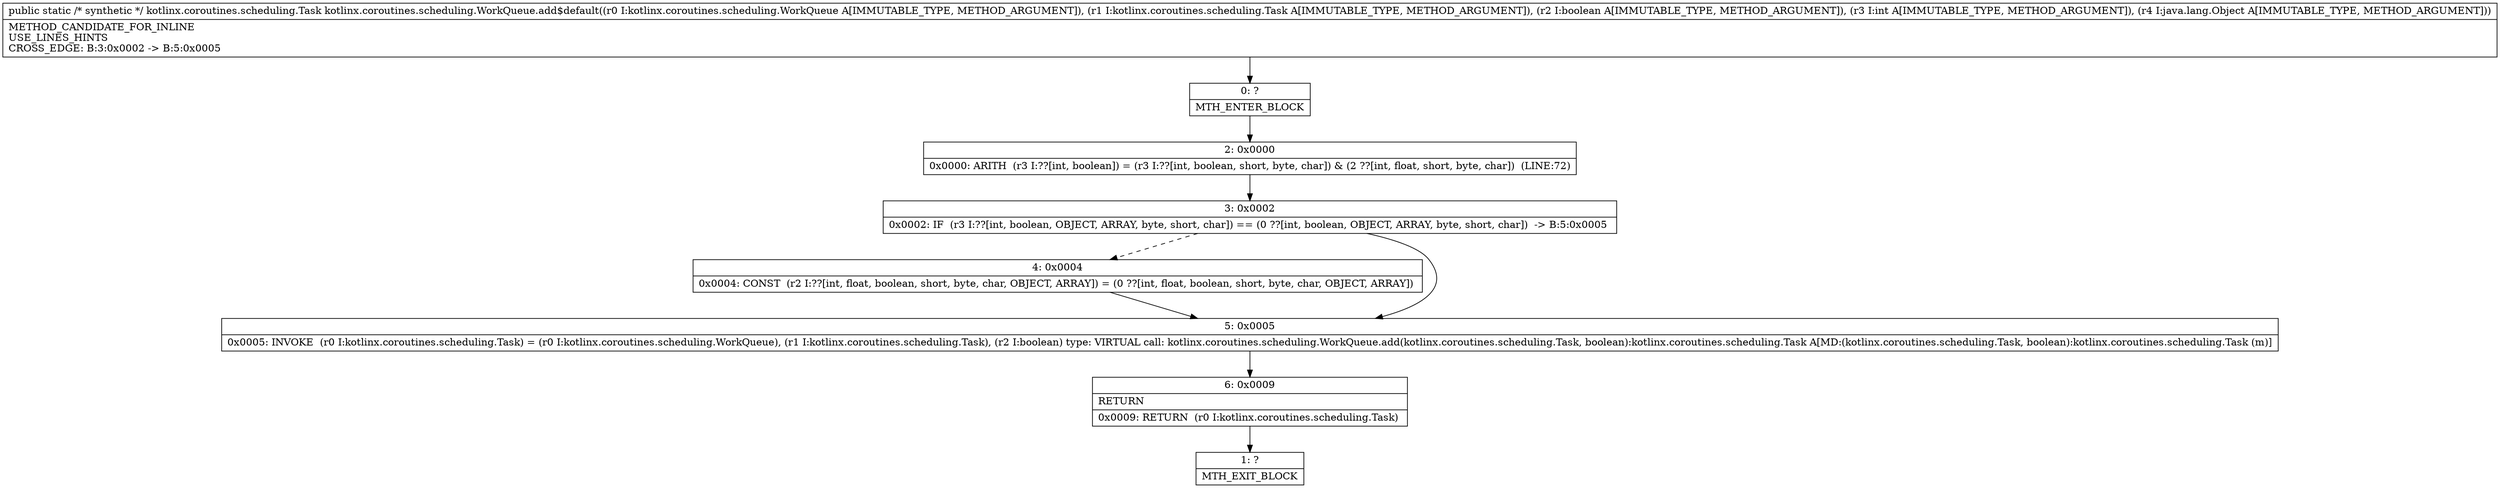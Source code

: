 digraph "CFG forkotlinx.coroutines.scheduling.WorkQueue.add$default(Lkotlinx\/coroutines\/scheduling\/WorkQueue;Lkotlinx\/coroutines\/scheduling\/Task;ZILjava\/lang\/Object;)Lkotlinx\/coroutines\/scheduling\/Task;" {
Node_0 [shape=record,label="{0\:\ ?|MTH_ENTER_BLOCK\l}"];
Node_2 [shape=record,label="{2\:\ 0x0000|0x0000: ARITH  (r3 I:??[int, boolean]) = (r3 I:??[int, boolean, short, byte, char]) & (2 ??[int, float, short, byte, char])  (LINE:72)\l}"];
Node_3 [shape=record,label="{3\:\ 0x0002|0x0002: IF  (r3 I:??[int, boolean, OBJECT, ARRAY, byte, short, char]) == (0 ??[int, boolean, OBJECT, ARRAY, byte, short, char])  \-\> B:5:0x0005 \l}"];
Node_4 [shape=record,label="{4\:\ 0x0004|0x0004: CONST  (r2 I:??[int, float, boolean, short, byte, char, OBJECT, ARRAY]) = (0 ??[int, float, boolean, short, byte, char, OBJECT, ARRAY]) \l}"];
Node_5 [shape=record,label="{5\:\ 0x0005|0x0005: INVOKE  (r0 I:kotlinx.coroutines.scheduling.Task) = (r0 I:kotlinx.coroutines.scheduling.WorkQueue), (r1 I:kotlinx.coroutines.scheduling.Task), (r2 I:boolean) type: VIRTUAL call: kotlinx.coroutines.scheduling.WorkQueue.add(kotlinx.coroutines.scheduling.Task, boolean):kotlinx.coroutines.scheduling.Task A[MD:(kotlinx.coroutines.scheduling.Task, boolean):kotlinx.coroutines.scheduling.Task (m)]\l}"];
Node_6 [shape=record,label="{6\:\ 0x0009|RETURN\l|0x0009: RETURN  (r0 I:kotlinx.coroutines.scheduling.Task) \l}"];
Node_1 [shape=record,label="{1\:\ ?|MTH_EXIT_BLOCK\l}"];
MethodNode[shape=record,label="{public static \/* synthetic *\/ kotlinx.coroutines.scheduling.Task kotlinx.coroutines.scheduling.WorkQueue.add$default((r0 I:kotlinx.coroutines.scheduling.WorkQueue A[IMMUTABLE_TYPE, METHOD_ARGUMENT]), (r1 I:kotlinx.coroutines.scheduling.Task A[IMMUTABLE_TYPE, METHOD_ARGUMENT]), (r2 I:boolean A[IMMUTABLE_TYPE, METHOD_ARGUMENT]), (r3 I:int A[IMMUTABLE_TYPE, METHOD_ARGUMENT]), (r4 I:java.lang.Object A[IMMUTABLE_TYPE, METHOD_ARGUMENT]))  | METHOD_CANDIDATE_FOR_INLINE\lUSE_LINES_HINTS\lCROSS_EDGE: B:3:0x0002 \-\> B:5:0x0005\l}"];
MethodNode -> Node_0;Node_0 -> Node_2;
Node_2 -> Node_3;
Node_3 -> Node_4[style=dashed];
Node_3 -> Node_5;
Node_4 -> Node_5;
Node_5 -> Node_6;
Node_6 -> Node_1;
}

